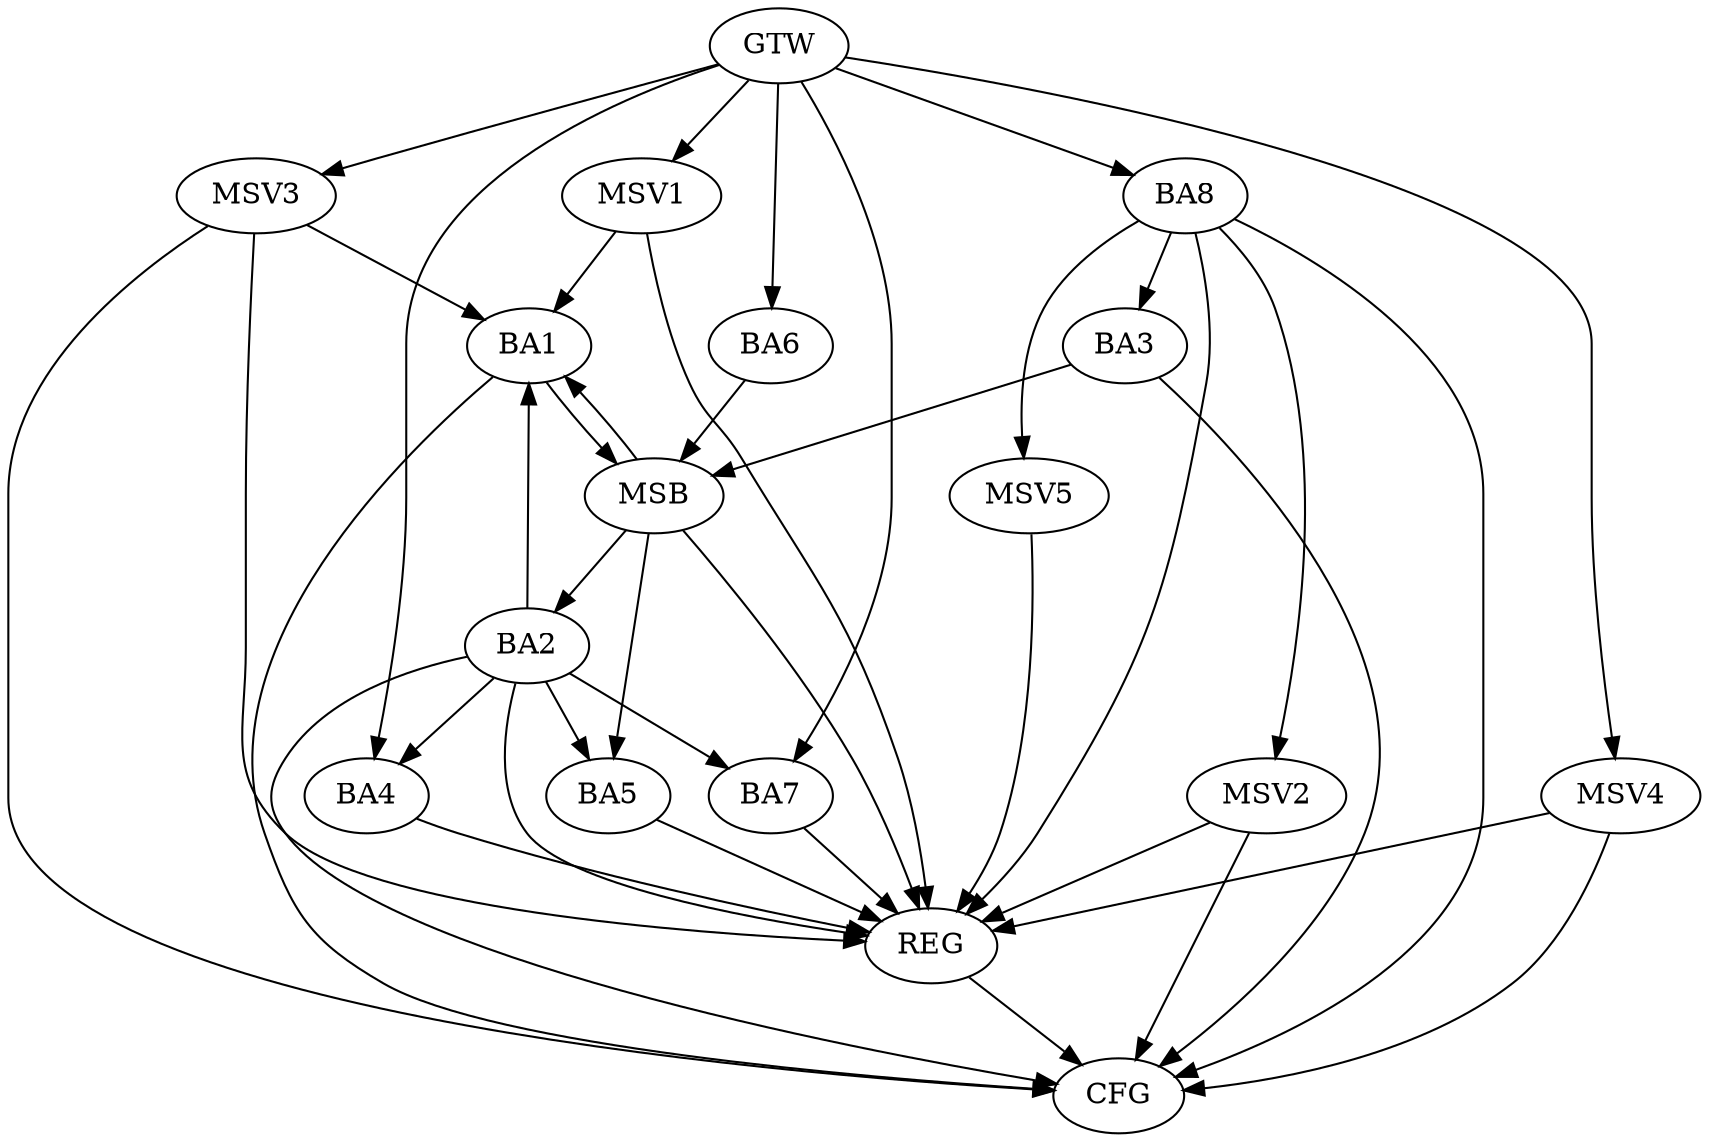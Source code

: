 strict digraph G {
  BA1 [ label="BA1" ];
  BA2 [ label="BA2" ];
  BA3 [ label="BA3" ];
  BA4 [ label="BA4" ];
  BA5 [ label="BA5" ];
  BA6 [ label="BA6" ];
  BA7 [ label="BA7" ];
  BA8 [ label="BA8" ];
  GTW [ label="GTW" ];
  REG [ label="REG" ];
  MSB [ label="MSB" ];
  CFG [ label="CFG" ];
  MSV1 [ label="MSV1" ];
  MSV2 [ label="MSV2" ];
  MSV3 [ label="MSV3" ];
  MSV4 [ label="MSV4" ];
  MSV5 [ label="MSV5" ];
  BA2 -> BA1;
  BA8 -> BA3;
  GTW -> BA4;
  GTW -> BA6;
  GTW -> BA7;
  GTW -> BA8;
  BA2 -> REG;
  BA4 -> REG;
  BA5 -> REG;
  BA7 -> REG;
  BA8 -> REG;
  BA1 -> MSB;
  MSB -> BA2;
  MSB -> REG;
  BA3 -> MSB;
  MSB -> BA1;
  BA6 -> MSB;
  MSB -> BA5;
  BA1 -> CFG;
  BA8 -> CFG;
  BA3 -> CFG;
  REG -> CFG;
  BA2 -> CFG;
  BA2 -> BA5;
  BA2 -> BA4;
  BA2 -> BA7;
  MSV1 -> BA1;
  GTW -> MSV1;
  MSV1 -> REG;
  BA8 -> MSV2;
  MSV2 -> REG;
  MSV2 -> CFG;
  MSV3 -> BA1;
  GTW -> MSV3;
  MSV3 -> REG;
  MSV3 -> CFG;
  GTW -> MSV4;
  MSV4 -> REG;
  MSV4 -> CFG;
  BA8 -> MSV5;
  MSV5 -> REG;
}
